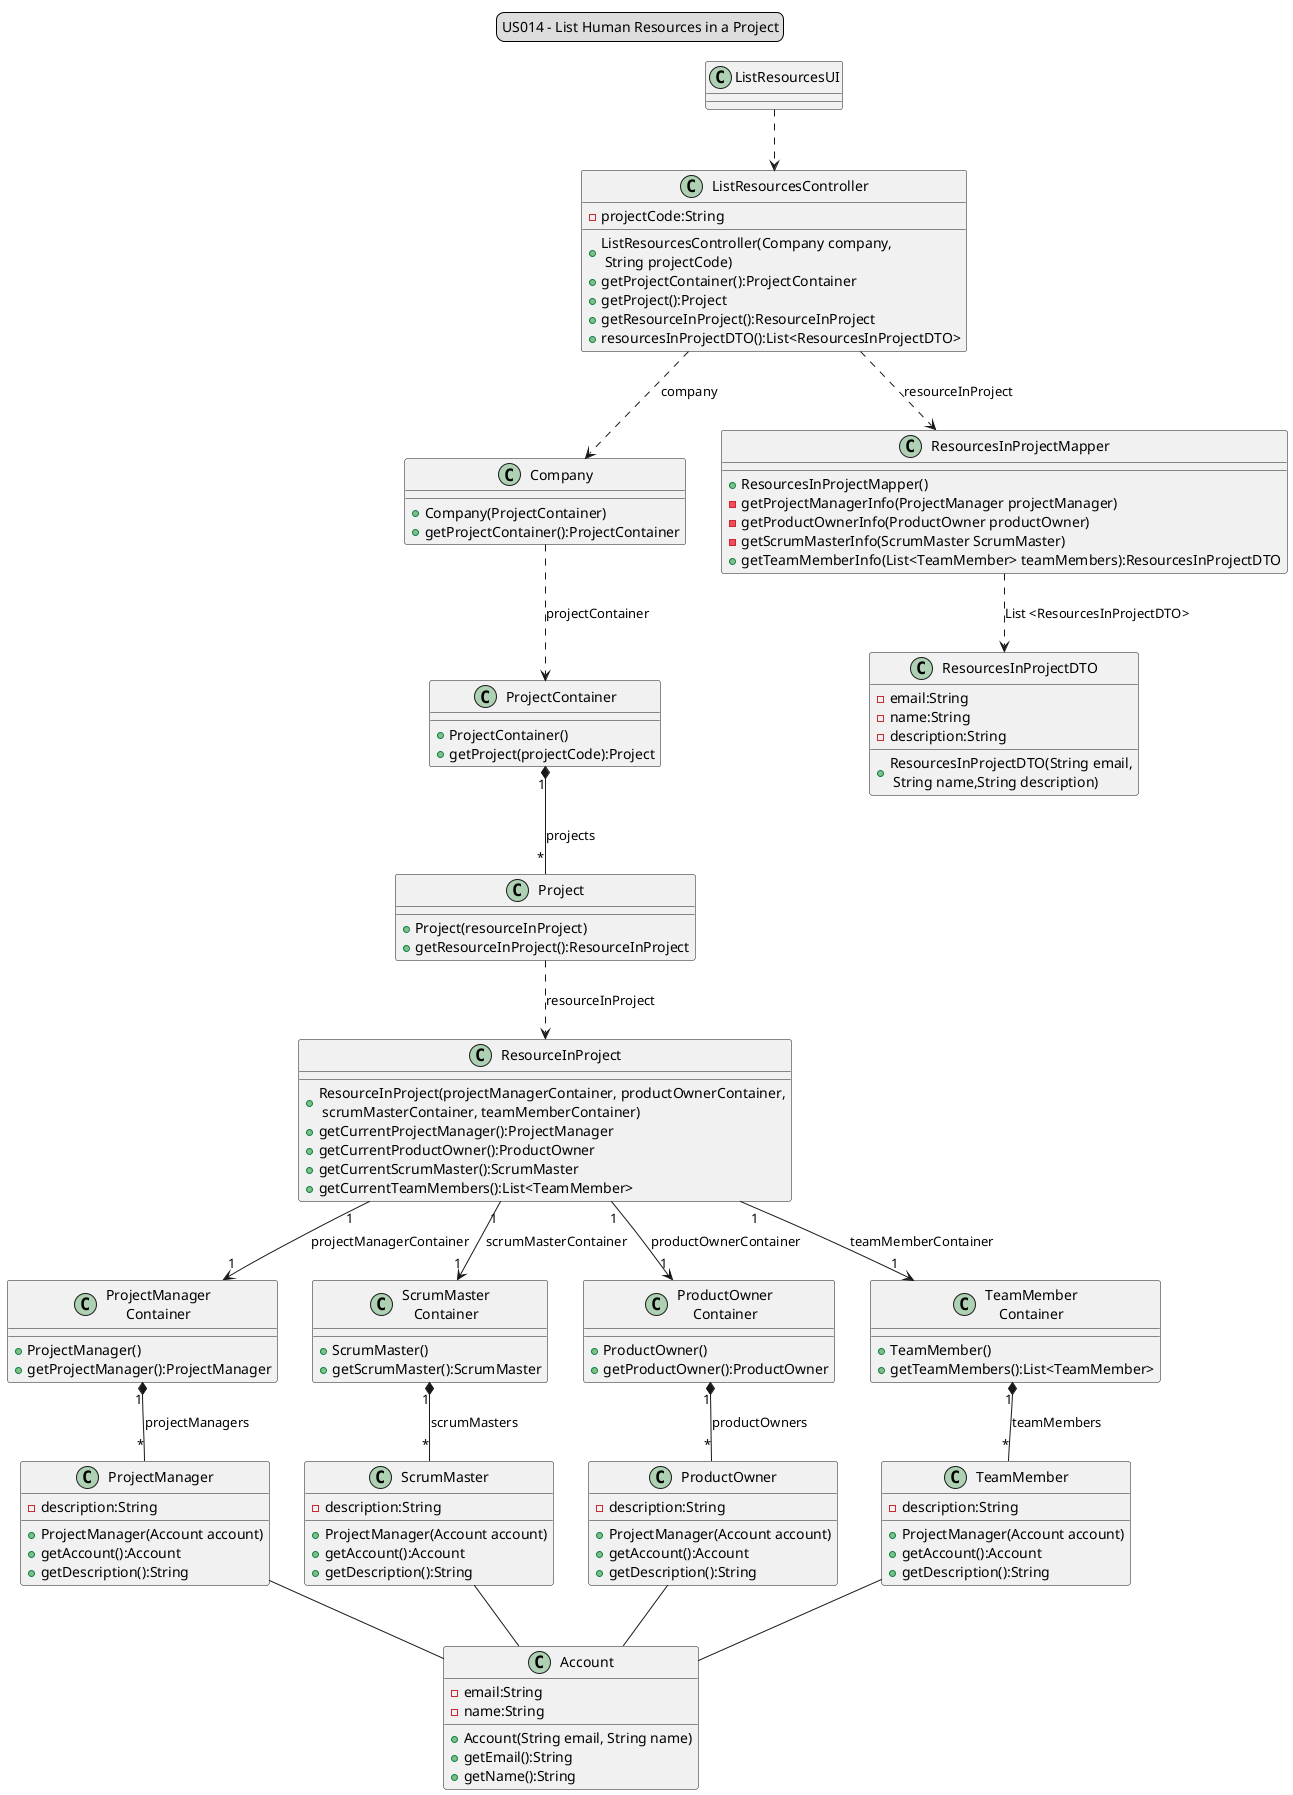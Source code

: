 @startuml
legend top
US014 - List Human Resources in a Project
end legend

'..|> implementation
'-- associado
'..> depende

ListResourcesUI..>ListResourcesController
ProjectContainer "1" *-- "*" Project : projects
ListResourcesController..> Company : company
ListResourcesController ..> ResourcesInProjectMapper : resourceInProject
ResourcesInProjectMapper..> ResourcesInProjectDTO : List <ResourcesInProjectDTO>
Company..> ProjectContainer : projectContainer
Project ..> ResourceInProject : resourceInProject
ResourceInProject "1" --> "1" ProjectManager\nContainer :projectManagerContainer
ResourceInProject "1" --> "1" ScrumMaster\nContainer : scrumMasterContainer
ResourceInProject "1" --> "1" ProductOwner\nContainer : productOwnerContainer
ResourceInProject "1" --> "1" TeamMember\nContainer : teamMemberContainer
ProjectManager\nContainer "1" *-- "*" ProjectManager : projectManagers
ScrumMaster\nContainer "1" *-- "*" ScrumMaster : scrumMasters
ProductOwner\nContainer "1" *-- "*" ProductOwner : productOwners
TeamMember\nContainer "1" *-- "*" TeamMember : teamMembers
ProjectManager -- Account
ScrumMaster -- Account
ProductOwner -- Account
TeamMember -- Account

class ListResourcesUI {}

class ListResourcesController{
-projectCode:String
+ListResourcesController(Company company,\n String projectCode)
+getProjectContainer():ProjectContainer
+getProject():Project
+getResourceInProject():ResourceInProject
+resourcesInProjectDTO():List<ResourcesInProjectDTO>
}

class ResourcesInProjectMapper{
+ResourcesInProjectMapper()
-getProjectManagerInfo(ProjectManager projectManager)
-getProductOwnerInfo(ProductOwner productOwner)
-getScrumMasterInfo(ScrumMaster ScrumMaster)
+getTeamMemberInfo(List<TeamMember> teamMembers):ResourcesInProjectDTO
}

class ResourcesInProjectDTO{
-email:String
-name:String
-description:String
+ResourcesInProjectDTO(String email,\n String name,String description)
}

class Company{
+Company(ProjectContainer)
+getProjectContainer():ProjectContainer
}

class ProjectContainer{
+ProjectContainer()
+getProject(projectCode):Project
}

class Project {
+Project(resourceInProject)
+getResourceInProject():ResourceInProject
}

class ResourceInProject{
+ResourceInProject(projectManagerContainer, productOwnerContainer,\n scrumMasterContainer, teamMemberContainer)
+getCurrentProjectManager():ProjectManager
+getCurrentProductOwner():ProductOwner
+getCurrentScrumMaster():ScrumMaster
+getCurrentTeamMembers():List<TeamMember>
}

class ProjectManager\nContainer{
+ProjectManager()
+getProjectManager():ProjectManager
}

class ProductOwner\nContainer{
+ProductOwner()
+getProductOwner():ProductOwner
}

class ScrumMaster\nContainer{
+ScrumMaster()
+getScrumMaster():ScrumMaster
}

class TeamMember\nContainer {
+TeamMember()
+getTeamMembers():List<TeamMember>
}

class ProjectManager{
-description:String
+ProjectManager(Account account)
+getAccount():Account
+getDescription():String
}

class ProductOwner{
-description:String
+ProjectManager(Account account)
+getAccount():Account
+getDescription():String
}

class ScrumMaster{
-description:String
+ProjectManager(Account account)
+getAccount():Account
+getDescription():String
}

class TeamMember {
-description:String
+ProjectManager(Account account)
+getAccount():Account
+getDescription():String
}

class Account {
-email:String
-name:String
+Account(String email, String name)
+getEmail():String
+getName():String
}

@enduml